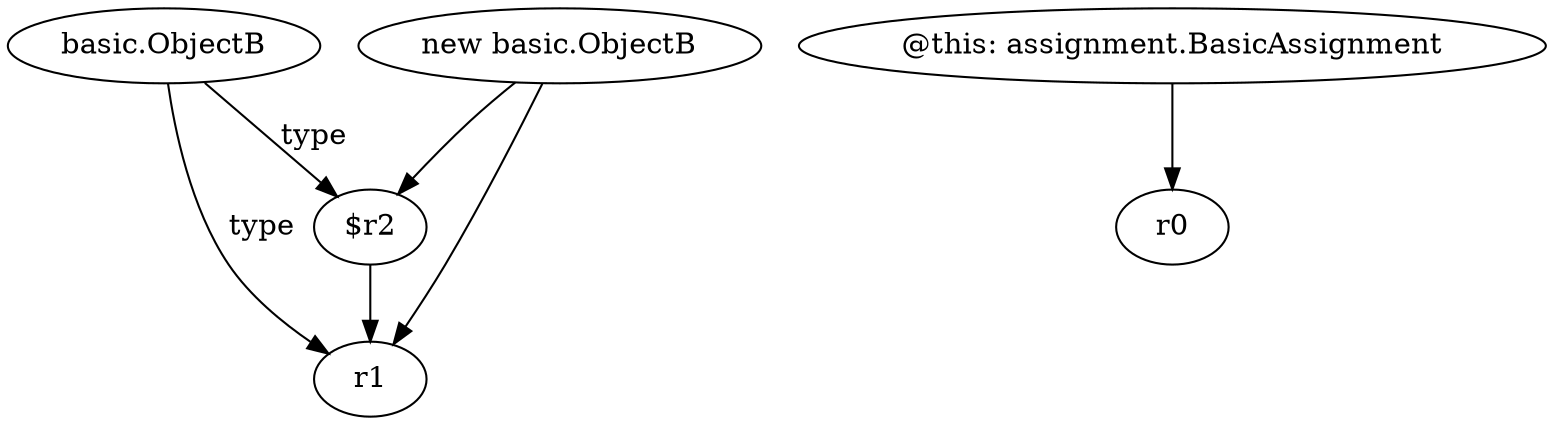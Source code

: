 digraph g {
0[label="$r2"]
1[label="r1"]
0->1[label=""]
2[label="basic.ObjectB"]
2->0[label="type"]
3[label="new basic.ObjectB"]
3->1[label=""]
2->1[label="type"]
4[label="@this: assignment.BasicAssignment"]
5[label="r0"]
4->5[label=""]
3->0[label=""]
}